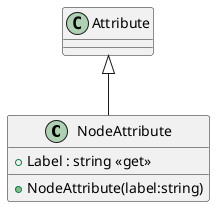 @startuml
class NodeAttribute {
    + Label : string <<get>>
    + NodeAttribute(label:string)
}
Attribute <|-- NodeAttribute
@enduml

